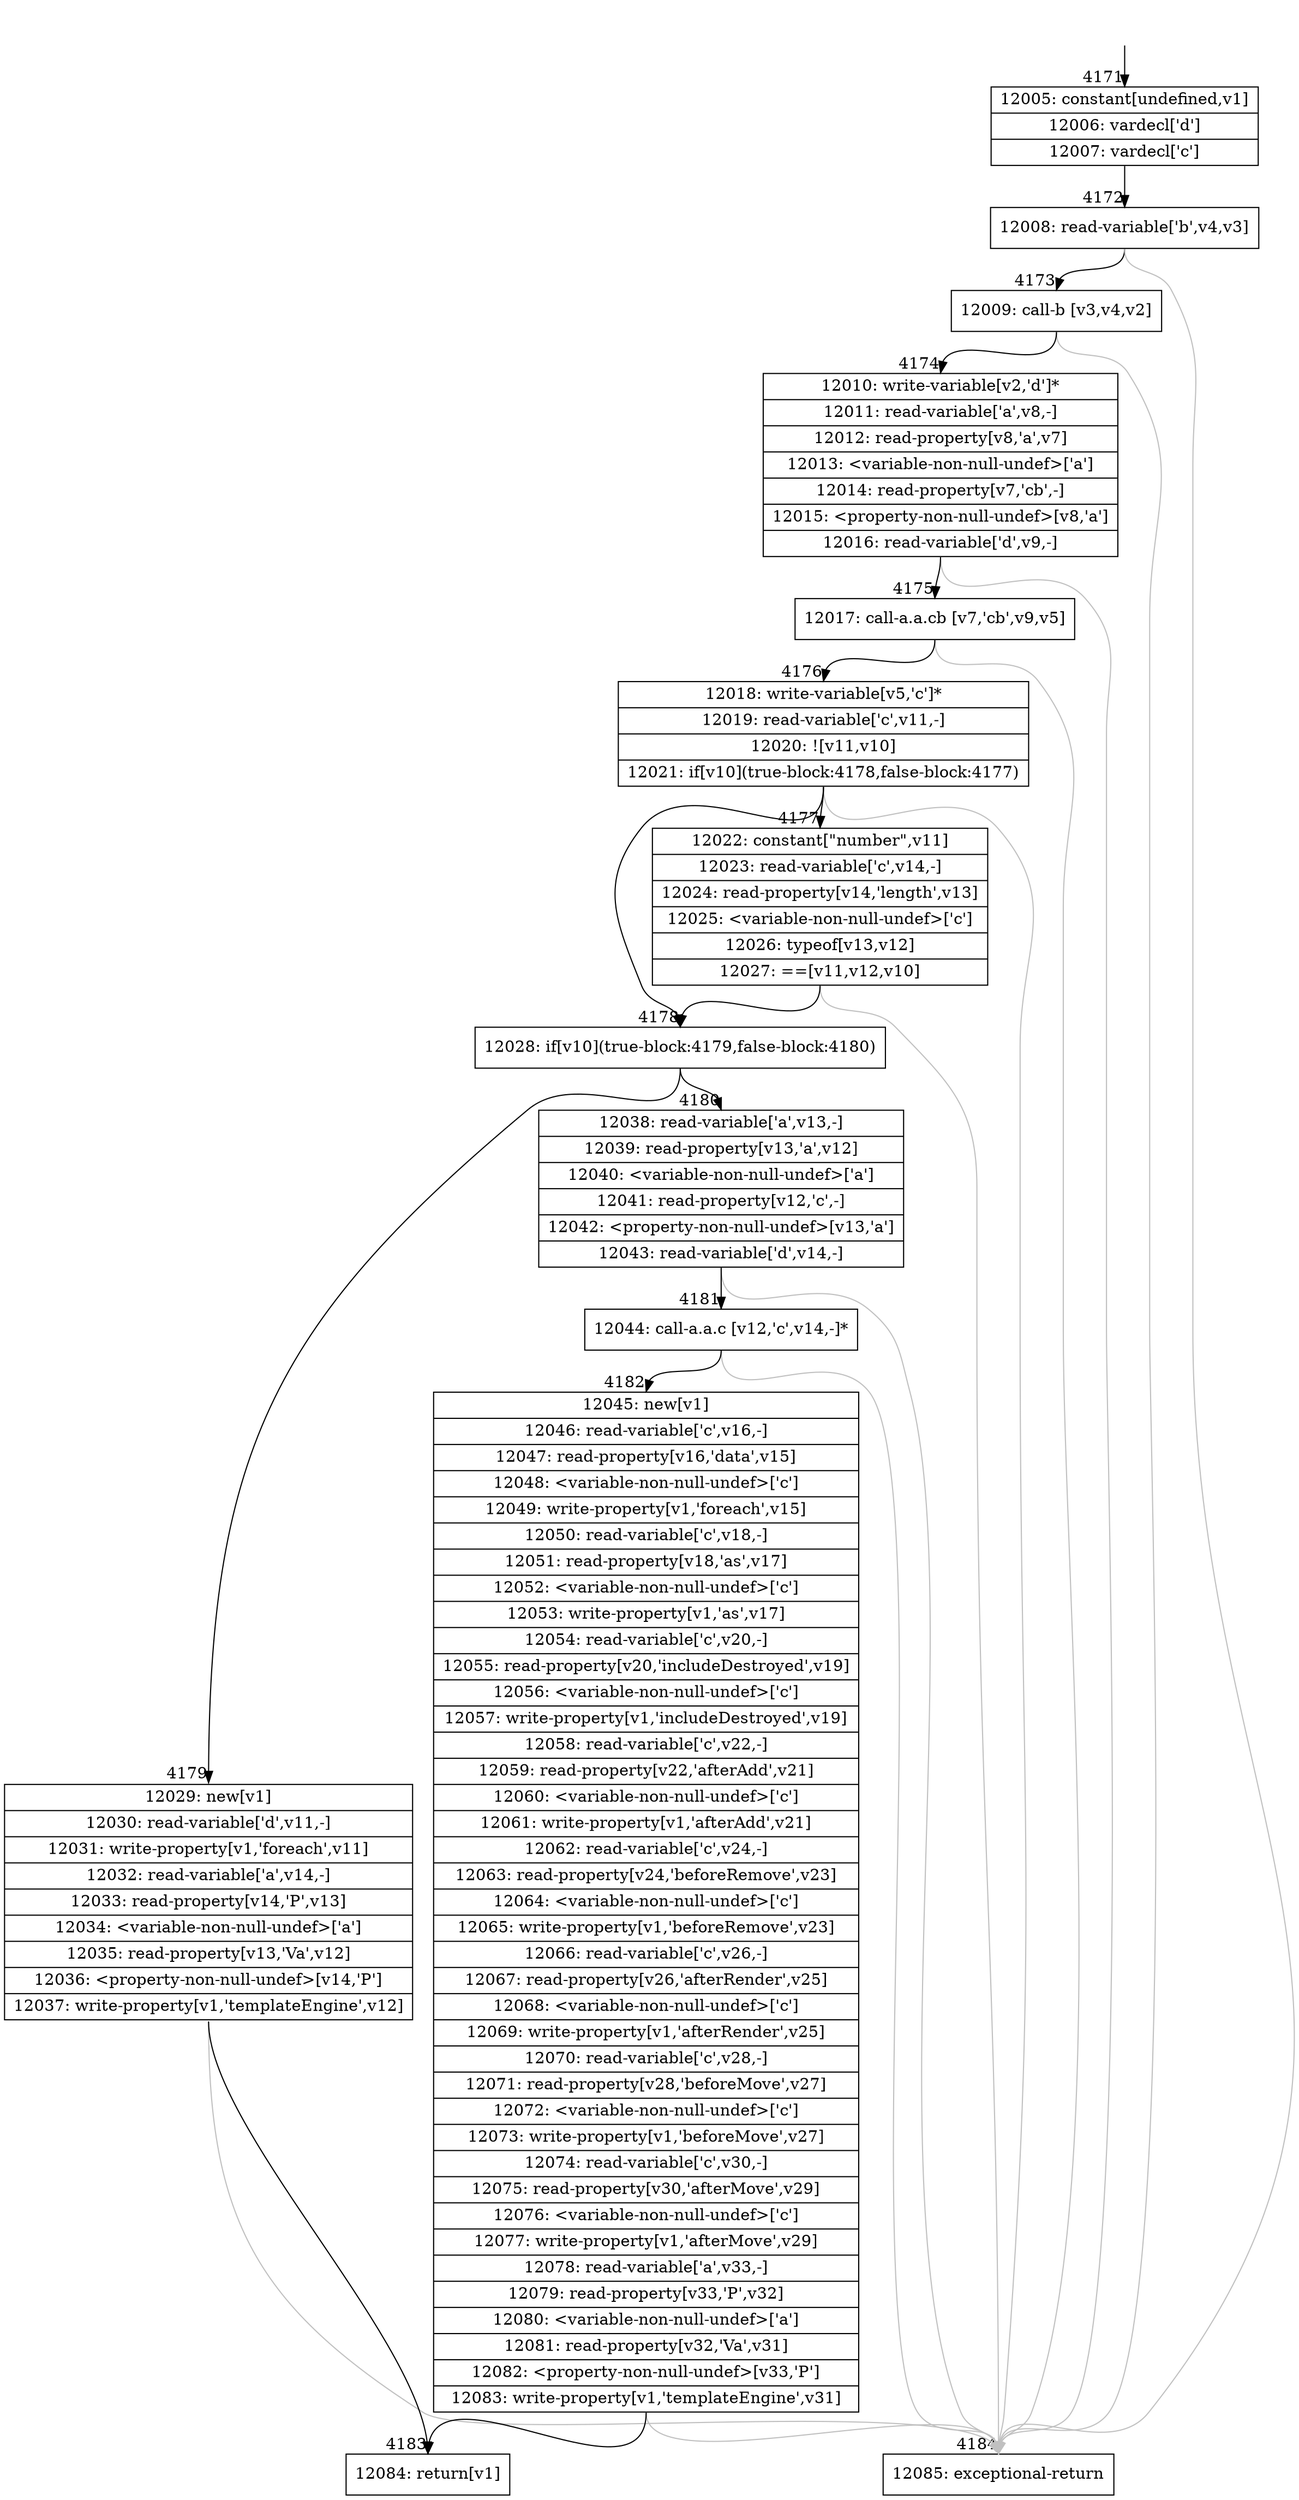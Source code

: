 digraph {
rankdir="TD"
BB_entry350[shape=none,label=""];
BB_entry350 -> BB4171 [tailport=s, headport=n, headlabel="    4171"]
BB4171 [shape=record label="{12005: constant[undefined,v1]|12006: vardecl['d']|12007: vardecl['c']}" ] 
BB4171 -> BB4172 [tailport=s, headport=n, headlabel="      4172"]
BB4172 [shape=record label="{12008: read-variable['b',v4,v3]}" ] 
BB4172 -> BB4173 [tailport=s, headport=n, headlabel="      4173"]
BB4172 -> BB4184 [tailport=s, headport=n, color=gray, headlabel="      4184"]
BB4173 [shape=record label="{12009: call-b [v3,v4,v2]}" ] 
BB4173 -> BB4174 [tailport=s, headport=n, headlabel="      4174"]
BB4173 -> BB4184 [tailport=s, headport=n, color=gray]
BB4174 [shape=record label="{12010: write-variable[v2,'d']*|12011: read-variable['a',v8,-]|12012: read-property[v8,'a',v7]|12013: \<variable-non-null-undef\>['a']|12014: read-property[v7,'cb',-]|12015: \<property-non-null-undef\>[v8,'a']|12016: read-variable['d',v9,-]}" ] 
BB4174 -> BB4175 [tailport=s, headport=n, headlabel="      4175"]
BB4174 -> BB4184 [tailport=s, headport=n, color=gray]
BB4175 [shape=record label="{12017: call-a.a.cb [v7,'cb',v9,v5]}" ] 
BB4175 -> BB4176 [tailport=s, headport=n, headlabel="      4176"]
BB4175 -> BB4184 [tailport=s, headport=n, color=gray]
BB4176 [shape=record label="{12018: write-variable[v5,'c']*|12019: read-variable['c',v11,-]|12020: ![v11,v10]|12021: if[v10](true-block:4178,false-block:4177)}" ] 
BB4176 -> BB4178 [tailport=s, headport=n, headlabel="      4178"]
BB4176 -> BB4177 [tailport=s, headport=n, headlabel="      4177"]
BB4176 -> BB4184 [tailport=s, headport=n, color=gray]
BB4177 [shape=record label="{12022: constant[\"number\",v11]|12023: read-variable['c',v14,-]|12024: read-property[v14,'length',v13]|12025: \<variable-non-null-undef\>['c']|12026: typeof[v13,v12]|12027: ==[v11,v12,v10]}" ] 
BB4177 -> BB4178 [tailport=s, headport=n]
BB4177 -> BB4184 [tailport=s, headport=n, color=gray]
BB4178 [shape=record label="{12028: if[v10](true-block:4179,false-block:4180)}" ] 
BB4178 -> BB4179 [tailport=s, headport=n, headlabel="      4179"]
BB4178 -> BB4180 [tailport=s, headport=n, headlabel="      4180"]
BB4179 [shape=record label="{12029: new[v1]|12030: read-variable['d',v11,-]|12031: write-property[v1,'foreach',v11]|12032: read-variable['a',v14,-]|12033: read-property[v14,'P',v13]|12034: \<variable-non-null-undef\>['a']|12035: read-property[v13,'Va',v12]|12036: \<property-non-null-undef\>[v14,'P']|12037: write-property[v1,'templateEngine',v12]}" ] 
BB4179 -> BB4183 [tailport=s, headport=n, headlabel="      4183"]
BB4179 -> BB4184 [tailport=s, headport=n, color=gray]
BB4180 [shape=record label="{12038: read-variable['a',v13,-]|12039: read-property[v13,'a',v12]|12040: \<variable-non-null-undef\>['a']|12041: read-property[v12,'c',-]|12042: \<property-non-null-undef\>[v13,'a']|12043: read-variable['d',v14,-]}" ] 
BB4180 -> BB4181 [tailport=s, headport=n, headlabel="      4181"]
BB4180 -> BB4184 [tailport=s, headport=n, color=gray]
BB4181 [shape=record label="{12044: call-a.a.c [v12,'c',v14,-]*}" ] 
BB4181 -> BB4182 [tailport=s, headport=n, headlabel="      4182"]
BB4181 -> BB4184 [tailport=s, headport=n, color=gray]
BB4182 [shape=record label="{12045: new[v1]|12046: read-variable['c',v16,-]|12047: read-property[v16,'data',v15]|12048: \<variable-non-null-undef\>['c']|12049: write-property[v1,'foreach',v15]|12050: read-variable['c',v18,-]|12051: read-property[v18,'as',v17]|12052: \<variable-non-null-undef\>['c']|12053: write-property[v1,'as',v17]|12054: read-variable['c',v20,-]|12055: read-property[v20,'includeDestroyed',v19]|12056: \<variable-non-null-undef\>['c']|12057: write-property[v1,'includeDestroyed',v19]|12058: read-variable['c',v22,-]|12059: read-property[v22,'afterAdd',v21]|12060: \<variable-non-null-undef\>['c']|12061: write-property[v1,'afterAdd',v21]|12062: read-variable['c',v24,-]|12063: read-property[v24,'beforeRemove',v23]|12064: \<variable-non-null-undef\>['c']|12065: write-property[v1,'beforeRemove',v23]|12066: read-variable['c',v26,-]|12067: read-property[v26,'afterRender',v25]|12068: \<variable-non-null-undef\>['c']|12069: write-property[v1,'afterRender',v25]|12070: read-variable['c',v28,-]|12071: read-property[v28,'beforeMove',v27]|12072: \<variable-non-null-undef\>['c']|12073: write-property[v1,'beforeMove',v27]|12074: read-variable['c',v30,-]|12075: read-property[v30,'afterMove',v29]|12076: \<variable-non-null-undef\>['c']|12077: write-property[v1,'afterMove',v29]|12078: read-variable['a',v33,-]|12079: read-property[v33,'P',v32]|12080: \<variable-non-null-undef\>['a']|12081: read-property[v32,'Va',v31]|12082: \<property-non-null-undef\>[v33,'P']|12083: write-property[v1,'templateEngine',v31]}" ] 
BB4182 -> BB4183 [tailport=s, headport=n]
BB4182 -> BB4184 [tailport=s, headport=n, color=gray]
BB4183 [shape=record label="{12084: return[v1]}" ] 
BB4184 [shape=record label="{12085: exceptional-return}" ] 
}
